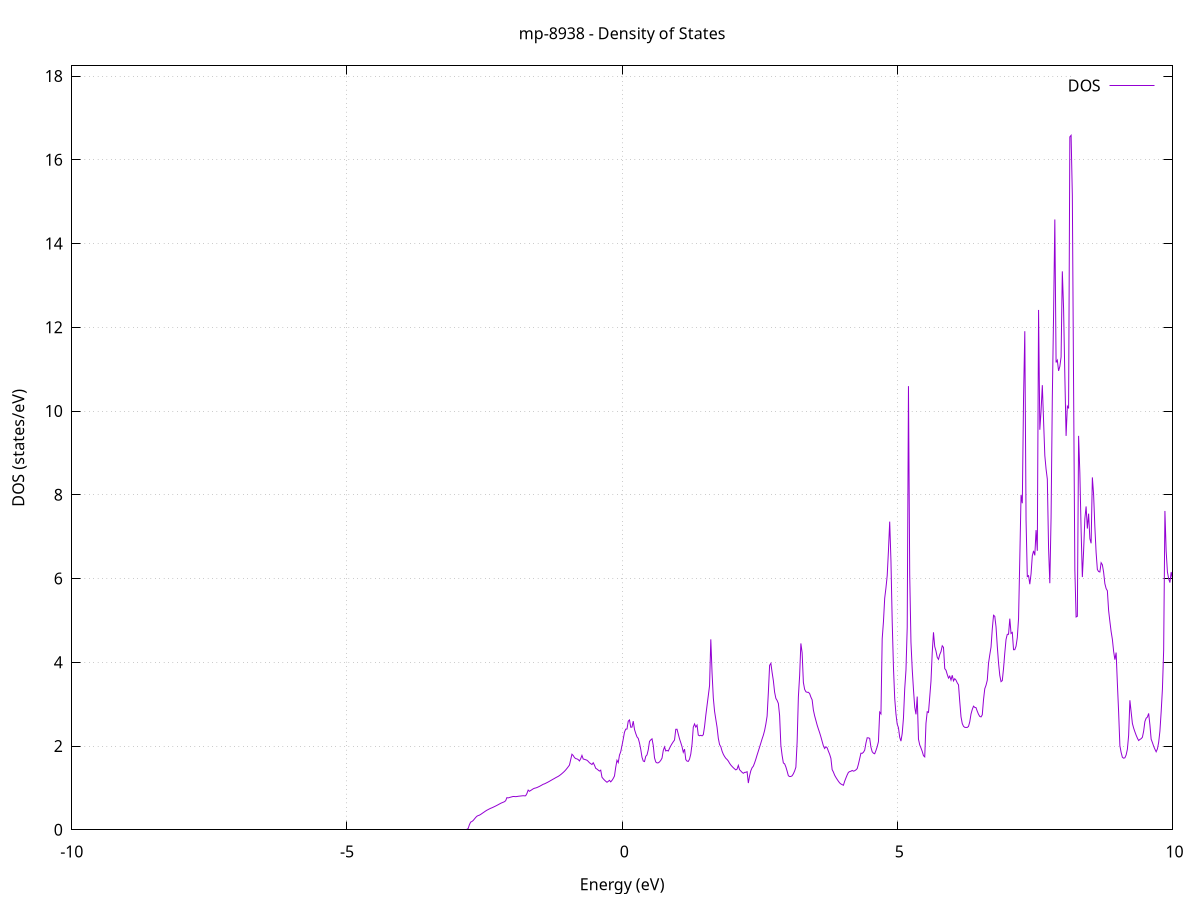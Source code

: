 set title 'mp-8938 - Density of States'
set xlabel 'Energy (eV)'
set ylabel 'DOS (states/eV)'
set grid
set xrange [-10:10]
set yrange [0:18.242]
set xzeroaxis lt -1
set terminal png size 800,600
set output 'mp-8938_dos_gnuplot.png'
plot '-' using 1:2 with lines title 'DOS'
-26.415900 0.000000
-26.393200 0.000000
-26.370400 0.000000
-26.347700 0.000000
-26.325000 0.000000
-26.302200 0.000000
-26.279500 0.000000
-26.256800 0.000000
-26.234000 0.000000
-26.211300 0.000000
-26.188600 0.000000
-26.165800 0.000000
-26.143100 0.000000
-26.120400 0.000000
-26.097700 0.000000
-26.074900 0.000000
-26.052200 0.000000
-26.029500 0.000000
-26.006700 0.000000
-25.984000 0.000000
-25.961300 0.000000
-25.938500 0.000000
-25.915800 0.000000
-25.893100 0.000000
-25.870400 0.000000
-25.847600 0.000000
-25.824900 0.000000
-25.802200 0.000000
-25.779400 0.000000
-25.756700 0.000000
-25.734000 0.000000
-25.711200 0.000000
-25.688500 0.000000
-25.665800 0.000000
-25.643000 0.000000
-25.620300 0.000000
-25.597600 0.000000
-25.574900 0.000000
-25.552100 0.000000
-25.529400 0.000000
-25.506700 0.000000
-25.483900 0.000000
-25.461200 0.000000
-25.438500 0.000000
-25.415700 0.000000
-25.393000 0.000000
-25.370300 0.000000
-25.347500 0.000000
-25.324800 0.000000
-25.302100 0.000000
-25.279400 0.000000
-25.256600 0.000000
-25.233900 0.000000
-25.211200 0.000000
-25.188400 0.000000
-25.165700 0.000000
-25.143000 0.000000
-25.120200 0.000000
-25.097500 0.000000
-25.074800 0.000000
-25.052000 0.000000
-25.029300 0.000000
-25.006600 0.000000
-24.983900 0.000000
-24.961100 0.000000
-24.938400 0.000000
-24.915700 0.000000
-24.892900 0.000000
-24.870200 0.000000
-24.847500 0.000000
-24.824700 0.000000
-24.802000 0.000000
-24.779300 0.000000
-24.756500 0.000000
-24.733800 0.000000
-24.711100 0.000000
-24.688400 0.000000
-24.665600 0.000000
-24.642900 0.000000
-24.620200 0.000000
-24.597400 0.000000
-24.574700 0.000000
-24.552000 0.000000
-24.529200 0.000000
-24.506500 0.000000
-24.483800 0.000000
-24.461000 0.000000
-24.438300 0.000000
-24.415600 0.000000
-24.392900 0.000000
-24.370100 0.000000
-24.347400 92.145800
-24.324700 109.936200
-24.301900 87.129700
-24.279200 123.820400
-24.256500 15.597000
-24.233700 30.288700
-24.211000 63.829500
-24.188300 59.216100
-24.165600 58.218200
-24.142800 76.439800
-24.120100 69.684400
-24.097400 0.000000
-24.074600 0.000000
-24.051900 0.000000
-24.029200 0.000000
-24.006400 0.000000
-23.983700 0.000000
-23.961000 0.000000
-23.938200 0.000000
-23.915500 0.000000
-23.892800 0.000000
-23.870100 0.000000
-23.847300 0.000000
-23.824600 0.000000
-23.801900 0.000000
-23.779100 0.000000
-23.756400 0.000000
-23.733700 0.000000
-23.710900 0.000000
-23.688200 0.000000
-23.665500 0.000000
-23.642700 0.000000
-23.620000 0.000000
-23.597300 0.000000
-23.574600 0.000000
-23.551800 0.000000
-23.529100 0.000000
-23.506400 0.000000
-23.483600 0.000000
-23.460900 0.000000
-23.438200 0.000000
-23.415400 0.000000
-23.392700 0.000000
-23.370000 0.000000
-23.347200 0.000000
-23.324500 0.000000
-23.301800 0.000000
-23.279100 0.000000
-23.256300 0.000000
-23.233600 0.000000
-23.210900 0.000000
-23.188100 0.000000
-23.165400 0.000000
-23.142700 0.000000
-23.119900 0.000000
-23.097200 0.000000
-23.074500 0.000000
-23.051700 0.000000
-23.029000 0.000000
-23.006300 0.000000
-22.983600 0.000000
-22.960800 0.000000
-22.938100 0.000000
-22.915400 0.000000
-22.892600 0.000000
-22.869900 0.000000
-22.847200 0.000000
-22.824400 0.000000
-22.801700 0.000000
-22.779000 0.000000
-22.756200 0.000000
-22.733500 0.000000
-22.710800 0.000000
-22.688100 0.000000
-22.665300 0.000000
-22.642600 0.000000
-22.619900 0.000000
-22.597100 0.000000
-22.574400 0.000000
-22.551700 0.000000
-22.528900 0.000000
-22.506200 0.000000
-22.483500 0.000000
-22.460700 0.000000
-22.438000 0.000000
-22.415300 0.000000
-22.392600 0.000000
-22.369800 0.000000
-22.347100 0.000000
-22.324400 0.000000
-22.301600 0.000000
-22.278900 0.000000
-22.256200 0.000000
-22.233400 0.000000
-22.210700 0.000000
-22.188000 0.000000
-22.165300 0.000000
-22.142500 0.000000
-22.119800 0.000000
-22.097100 0.000000
-22.074300 0.000000
-22.051600 0.000000
-22.028900 0.000000
-22.006100 0.000000
-21.983400 0.000000
-21.960700 0.000000
-21.937900 0.000000
-21.915200 0.000000
-21.892500 0.000000
-21.869800 0.000000
-21.847000 0.000000
-21.824300 0.000000
-21.801600 0.000000
-21.778800 0.000000
-21.756100 0.000000
-21.733400 0.000000
-21.710600 0.000000
-21.687900 0.000000
-21.665200 0.000000
-21.642400 0.000000
-21.619700 0.000000
-21.597000 0.000000
-21.574300 0.000000
-21.551500 0.000000
-21.528800 0.000000
-21.506100 0.000000
-21.483300 0.000000
-21.460600 0.000000
-21.437900 0.000000
-21.415100 0.000000
-21.392400 0.000000
-21.369700 0.000000
-21.346900 0.000000
-21.324200 0.000000
-21.301500 0.000000
-21.278800 0.000000
-21.256000 0.000000
-21.233300 0.000000
-21.210600 0.000000
-21.187800 0.000000
-21.165100 0.000000
-21.142400 0.000000
-21.119600 0.000000
-21.096900 0.000000
-21.074200 0.000000
-21.051400 0.000000
-21.028700 0.000000
-21.006000 0.000000
-20.983300 0.000000
-20.960500 0.000000
-20.937800 0.000000
-20.915100 0.000000
-20.892300 0.000000
-20.869600 0.000000
-20.846900 0.000000
-20.824100 0.000000
-20.801400 0.000000
-20.778700 0.000000
-20.755900 0.000000
-20.733200 0.000000
-20.710500 0.000000
-20.687800 0.000000
-20.665000 0.000000
-20.642300 0.000000
-20.619600 0.000000
-20.596800 0.000000
-20.574100 0.000000
-20.551400 0.000000
-20.528600 0.000000
-20.505900 0.000000
-20.483200 0.000000
-20.460500 0.000000
-20.437700 0.000000
-20.415000 0.000000
-20.392300 0.000000
-20.369500 0.000000
-20.346800 0.000000
-20.324100 0.000000
-20.301300 0.000000
-20.278600 0.000000
-20.255900 0.000000
-20.233100 0.000000
-20.210400 0.000000
-20.187700 0.000000
-20.165000 0.000000
-20.142200 0.000000
-20.119500 0.000000
-20.096800 0.000000
-20.074000 0.000000
-20.051300 0.000000
-20.028600 0.000000
-20.005800 0.000000
-19.983100 0.000000
-19.960400 0.000000
-19.937600 0.000000
-19.914900 0.000000
-19.892200 0.000000
-19.869500 0.000000
-19.846700 0.000000
-19.824000 0.000000
-19.801300 0.000000
-19.778500 0.000000
-19.755800 0.000000
-19.733100 0.000000
-19.710300 0.000000
-19.687600 0.000000
-19.664900 0.000000
-19.642100 0.000000
-19.619400 0.000000
-19.596700 0.000000
-19.574000 0.000000
-19.551200 0.000000
-19.528500 0.000000
-19.505800 0.000000
-19.483000 0.000000
-19.460300 0.000000
-19.437600 0.000000
-19.414800 0.000000
-19.392100 0.000000
-19.369400 0.000000
-19.346600 0.000000
-19.323900 0.000000
-19.301200 0.000000
-19.278500 0.000000
-19.255700 0.000000
-19.233000 0.000000
-19.210300 0.000000
-19.187500 0.000000
-19.164800 0.000000
-19.142100 0.000000
-19.119300 0.000000
-19.096600 0.000000
-19.073900 0.000000
-19.051100 0.000000
-19.028400 0.000000
-19.005700 0.000000
-18.983000 0.000000
-18.960200 0.000000
-18.937500 0.000000
-18.914800 0.000000
-18.892000 0.000000
-18.869300 0.000000
-18.846600 0.000000
-18.823800 0.000000
-18.801100 0.000000
-18.778400 0.000000
-18.755700 0.000000
-18.732900 0.000000
-18.710200 0.000000
-18.687500 0.000000
-18.664700 0.000000
-18.642000 0.000000
-18.619300 0.000000
-18.596500 0.000000
-18.573800 0.000000
-18.551100 0.000000
-18.528300 0.000000
-18.505600 0.000000
-18.482900 0.000000
-18.460200 0.000000
-18.437400 0.000000
-18.414700 0.000000
-18.392000 0.000000
-18.369200 0.000000
-18.346500 0.000000
-18.323800 0.000000
-18.301000 0.000000
-18.278300 0.000000
-18.255600 0.000000
-18.232800 0.000000
-18.210100 0.000000
-18.187400 0.000000
-18.164700 0.000000
-18.141900 0.000000
-18.119200 0.000000
-18.096500 0.000000
-18.073700 0.000000
-18.051000 0.000000
-18.028300 0.000000
-18.005500 0.000000
-17.982800 0.000000
-17.960100 0.000000
-17.937300 0.000000
-17.914600 0.000000
-17.891900 0.000000
-17.869200 0.000000
-17.846400 0.000000
-17.823700 0.000000
-17.801000 0.000000
-17.778200 0.000000
-17.755500 0.000000
-17.732800 0.000000
-17.710000 0.000000
-17.687300 0.000000
-17.664600 0.000000
-17.641800 0.000000
-17.619100 0.000000
-17.596400 0.000000
-17.573700 0.000000
-17.550900 0.000000
-17.528200 0.000000
-17.505500 0.000000
-17.482700 0.000000
-17.460000 0.000000
-17.437300 0.000000
-17.414500 0.000000
-17.391800 0.000000
-17.369100 0.000000
-17.346300 0.000000
-17.323600 0.000000
-17.300900 0.000000
-17.278200 0.000000
-17.255400 0.000000
-17.232700 0.000000
-17.210000 0.000000
-17.187200 0.000000
-17.164500 0.000000
-17.141800 0.000000
-17.119000 0.000000
-17.096300 0.000000
-17.073600 0.000000
-17.050900 0.000000
-17.028100 0.000000
-17.005400 0.000000
-16.982700 0.000000
-16.959900 0.000000
-16.937200 0.000000
-16.914500 0.000000
-16.891700 0.000000
-16.869000 0.000000
-16.846300 0.000000
-16.823500 0.000000
-16.800800 0.000000
-16.778100 0.000000
-16.755400 0.000000
-16.732600 0.000000
-16.709900 0.000000
-16.687200 0.000000
-16.664400 0.000000
-16.641700 0.000000
-16.619000 0.000000
-16.596200 0.000000
-16.573500 0.000000
-16.550800 0.000000
-16.528000 0.000000
-16.505300 0.000000
-16.482600 0.000000
-16.459900 0.000000
-16.437100 0.000000
-16.414400 0.000000
-16.391700 0.000000
-16.368900 0.000000
-16.346200 0.000000
-16.323500 0.000000
-16.300700 0.000000
-16.278000 0.000000
-16.255300 0.000000
-16.232500 0.000000
-16.209800 0.000000
-16.187100 0.000000
-16.164400 0.000000
-16.141600 0.000000
-16.118900 0.000000
-16.096200 0.000000
-16.073400 0.000000
-16.050700 0.000000
-16.028000 0.000000
-16.005200 0.000000
-15.982500 0.000000
-15.959800 0.000000
-15.937000 0.000000
-15.914300 0.000000
-15.891600 0.000000
-15.868900 0.000000
-15.846100 0.000000
-15.823400 0.000000
-15.800700 0.000000
-15.777900 0.000000
-15.755200 0.000000
-15.732500 0.000000
-15.709700 0.000000
-15.687000 0.000000
-15.664300 0.000000
-15.641500 0.000000
-15.618800 0.000000
-15.596100 0.000000
-15.573400 0.000000
-15.550600 0.000000
-15.527900 0.000000
-15.505200 0.000000
-15.482400 0.000000
-15.459700 0.000000
-15.437000 0.000000
-15.414200 0.000000
-15.391500 0.000000
-15.368800 0.000000
-15.346100 0.000000
-15.323300 0.000000
-15.300600 0.000000
-15.277900 0.000000
-15.255100 0.000000
-15.232400 0.000000
-15.209700 0.000000
-15.186900 0.000000
-15.164200 0.000000
-15.141500 0.000000
-15.118700 0.000000
-15.096000 0.000000
-15.073300 0.000000
-15.050600 0.000000
-15.027800 0.000000
-15.005100 0.000000
-14.982400 0.000000
-14.959600 0.000000
-14.936900 0.000000
-14.914200 0.000000
-14.891400 0.000000
-14.868700 0.000000
-14.846000 0.000000
-14.823200 0.000000
-14.800500 0.000000
-14.777800 0.000000
-14.755100 0.000000
-14.732300 0.000000
-14.709600 0.000000
-14.686900 0.000000
-14.664100 0.000000
-14.641400 0.000000
-14.618700 0.000000
-14.595900 0.000000
-14.573200 0.000000
-14.550500 0.000000
-14.527700 0.000000
-14.505000 0.000000
-14.482300 0.000000
-14.459600 0.000000
-14.436800 0.000000
-14.414100 0.000000
-14.391400 0.000000
-14.368600 0.000000
-14.345900 0.000000
-14.323200 0.000000
-14.300400 0.000000
-14.277700 0.000000
-14.255000 0.000000
-14.232200 0.000000
-14.209500 0.000000
-14.186800 0.000000
-14.164100 0.000000
-14.141300 0.000000
-14.118600 0.000000
-14.095900 0.000000
-14.073100 0.000000
-14.050400 0.000000
-14.027700 0.000000
-14.004900 0.000000
-13.982200 0.000000
-13.959500 0.000000
-13.936700 0.000000
-13.914000 0.000000
-13.891300 0.000000
-13.868600 0.000000
-13.845800 0.000000
-13.823100 0.000000
-13.800400 0.000000
-13.777600 0.000000
-13.754900 0.000000
-13.732200 0.000000
-13.709400 0.000000
-13.686700 0.000000
-13.664000 0.000000
-13.641300 0.000000
-13.618500 0.000000
-13.595800 0.000000
-13.573100 0.000000
-13.550300 0.000000
-13.527600 0.000000
-13.504900 0.000000
-13.482100 0.000000
-13.459400 0.000000
-13.436700 0.000000
-13.413900 0.000000
-13.391200 0.000000
-13.368500 0.000000
-13.345800 0.000000
-13.323000 0.000000
-13.300300 0.000000
-13.277600 0.000000
-13.254800 0.000000
-13.232100 0.000000
-13.209400 0.000000
-13.186600 0.000000
-13.163900 0.000000
-13.141200 0.000000
-13.118400 0.000000
-13.095700 0.000000
-13.073000 0.000000
-13.050300 0.000000
-13.027500 0.000000
-13.004800 0.000000
-12.982100 0.000000
-12.959300 0.000000
-12.936600 0.000000
-12.913900 0.000000
-12.891100 0.000000
-12.868400 0.000000
-12.845700 0.000000
-12.822900 0.000000
-12.800200 0.000000
-12.777500 0.000000
-12.754800 0.000000
-12.732000 0.000000
-12.709300 0.000000
-12.686600 0.000000
-12.663800 0.000000
-12.641100 0.000000
-12.618400 0.000000
-12.595600 0.000000
-12.572900 0.000000
-12.550200 0.000000
-12.527400 0.000000
-12.504700 0.000000
-12.482000 0.000000
-12.459300 0.000000
-12.436500 0.000000
-12.413800 0.000000
-12.391100 0.000000
-12.368300 0.000000
-12.345600 0.000000
-12.322900 0.000000
-12.300100 0.000000
-12.277400 0.000000
-12.254700 0.000000
-12.231900 0.000000
-12.209200 0.000000
-12.186500 0.000000
-12.163800 0.000000
-12.141000 0.000000
-12.118300 0.000000
-12.095600 0.000000
-12.072800 0.000000
-12.050100 0.000000
-12.027400 0.000000
-12.004600 0.000000
-11.981900 0.000000
-11.959200 0.000000
-11.936500 0.000000
-11.913700 0.000000
-11.891000 0.000000
-11.868300 0.000000
-11.845500 0.000000
-11.822800 0.000000
-11.800100 0.000000
-11.777300 0.000000
-11.754600 0.000000
-11.731900 0.000000
-11.709100 0.000000
-11.686400 0.000000
-11.663700 0.000000
-11.641000 0.000000
-11.618200 0.000000
-11.595500 0.000000
-11.572800 0.000000
-11.550000 0.000000
-11.527300 0.000000
-11.504600 0.000000
-11.481800 0.000000
-11.459100 0.000000
-11.436400 0.000000
-11.413600 0.000000
-11.390900 0.000000
-11.368200 0.000000
-11.345500 0.000000
-11.322700 0.000000
-11.300000 0.000000
-11.277300 0.000000
-11.254500 0.000000
-11.231800 0.000000
-11.209100 0.000000
-11.186300 0.000000
-11.163600 0.000000
-11.140900 0.000000
-11.118100 0.000000
-11.095400 0.000000
-11.072700 0.000000
-11.050000 0.000000
-11.027200 0.000000
-11.004500 0.000000
-10.981800 0.000000
-10.959000 0.000000
-10.936300 0.000000
-10.913600 0.000000
-10.890800 0.000000
-10.868100 0.000000
-10.845400 0.000000
-10.822600 0.000000
-10.799900 0.000000
-10.777200 0.000000
-10.754500 0.000000
-10.731700 0.000000
-10.709000 0.000000
-10.686300 0.000000
-10.663500 0.000000
-10.640800 0.000000
-10.618100 0.000000
-10.595300 0.000000
-10.572600 0.000000
-10.549900 0.000000
-10.527100 0.000000
-10.504400 0.000000
-10.481700 0.000000
-10.459000 0.000000
-10.436200 0.000000
-10.413500 0.000000
-10.390800 0.000000
-10.368000 0.000000
-10.345300 0.000000
-10.322600 0.000000
-10.299800 0.000000
-10.277100 0.000000
-10.254400 0.000000
-10.231700 0.000000
-10.208900 0.000000
-10.186200 0.000000
-10.163500 0.000000
-10.140700 0.000000
-10.118000 0.000000
-10.095300 0.000000
-10.072500 0.000000
-10.049800 0.000000
-10.027100 0.000000
-10.004300 0.000000
-9.981600 0.000000
-9.958900 0.000000
-9.936200 0.000000
-9.913400 0.000000
-9.890700 0.000000
-9.868000 0.000000
-9.845200 0.000000
-9.822500 0.000000
-9.799800 0.000000
-9.777000 0.000000
-9.754300 0.000000
-9.731600 0.000000
-9.708800 0.000000
-9.686100 0.000000
-9.663400 0.000000
-9.640700 0.000000
-9.617900 0.000000
-9.595200 0.000000
-9.572500 0.000000
-9.549700 0.000000
-9.527000 0.000000
-9.504300 0.000000
-9.481500 0.000000
-9.458800 0.000000
-9.436100 0.000000
-9.413300 0.000000
-9.390600 0.000000
-9.367900 0.000000
-9.345200 0.000000
-9.322400 0.000000
-9.299700 0.000000
-9.277000 0.000000
-9.254200 0.000000
-9.231500 0.000000
-9.208800 0.000000
-9.186000 0.000000
-9.163300 0.000000
-9.140600 0.000000
-9.117800 0.000000
-9.095100 0.000000
-9.072400 0.000000
-9.049700 0.000000
-9.026900 0.000000
-9.004200 0.000000
-8.981500 0.000000
-8.958700 0.000000
-8.936000 0.000000
-8.913300 0.000000
-8.890500 0.000000
-8.867800 0.000000
-8.845100 0.000000
-8.822300 0.000000
-8.799600 0.000000
-8.776900 0.000000
-8.754200 0.000000
-8.731400 0.000000
-8.708700 0.000000
-8.686000 0.000000
-8.663200 0.000000
-8.640500 0.000000
-8.617800 0.000000
-8.595000 0.000000
-8.572300 0.000000
-8.549600 0.000000
-8.526900 0.000000
-8.504100 0.000000
-8.481400 0.000000
-8.458700 0.000000
-8.435900 0.000000
-8.413200 0.000000
-8.390500 0.000000
-8.367700 0.000000
-8.345000 0.000000
-8.322300 0.000000
-8.299500 0.000000
-8.276800 0.000000
-8.254100 0.000000
-8.231400 0.000000
-8.208600 0.000000
-8.185900 0.000000
-8.163200 0.000000
-8.140400 0.000000
-8.117700 0.000000
-8.095000 0.000000
-8.072200 0.000000
-8.049500 0.000000
-8.026800 0.000000
-8.004000 0.000000
-7.981300 0.000000
-7.958600 0.000000
-7.935900 0.000000
-7.913100 0.000000
-7.890400 0.000000
-7.867700 0.000000
-7.844900 0.000000
-7.822200 0.000000
-7.799500 0.000000
-7.776700 0.000000
-7.754000 0.000000
-7.731300 0.000000
-7.708500 0.000000
-7.685800 0.000000
-7.663100 0.000000
-7.640400 0.000000
-7.617600 0.000000
-7.594900 0.000000
-7.572200 0.000000
-7.549400 0.000000
-7.526700 0.000000
-7.504000 0.000000
-7.481200 0.000000
-7.458500 0.000000
-7.435800 0.000000
-7.413000 0.000000
-7.390300 0.000000
-7.367600 0.000000
-7.344900 0.000000
-7.322100 0.000000
-7.299400 0.000000
-7.276700 0.000000
-7.253900 0.000000
-7.231200 0.000000
-7.208500 0.000000
-7.185700 0.000000
-7.163000 0.000000
-7.140300 0.000000
-7.117500 0.000000
-7.094800 0.000000
-7.072100 0.000000
-7.049400 0.000000
-7.026600 0.000000
-7.003900 0.000000
-6.981200 0.000000
-6.958400 0.000000
-6.935700 0.000000
-6.913000 0.000000
-6.890200 0.000000
-6.867500 0.000000
-6.844800 0.000000
-6.822100 0.000000
-6.799300 0.000000
-6.776600 0.000000
-6.753900 0.000000
-6.731100 0.000000
-6.708400 0.000000
-6.685700 0.000000
-6.662900 0.000000
-6.640200 0.000000
-6.617500 0.000000
-6.594700 0.000000
-6.572000 0.000000
-6.549300 0.000000
-6.526600 0.000000
-6.503800 0.000000
-6.481100 0.000000
-6.458400 0.000000
-6.435600 0.000000
-6.412900 0.000000
-6.390200 0.000000
-6.367400 0.000000
-6.344700 0.000000
-6.322000 0.000000
-6.299200 0.000000
-6.276500 0.000000
-6.253800 0.000000
-6.231100 0.000000
-6.208300 0.000000
-6.185600 0.000000
-6.162900 0.000000
-6.140100 0.000000
-6.117400 0.000000
-6.094700 0.000000
-6.071900 0.000000
-6.049200 0.000000
-6.026500 0.000000
-6.003700 0.000000
-5.981000 0.000000
-5.958300 0.000000
-5.935600 0.000000
-5.912800 0.000000
-5.890100 0.000000
-5.867400 0.000000
-5.844600 0.000000
-5.821900 0.000000
-5.799200 0.000000
-5.776400 0.000000
-5.753700 0.000000
-5.731000 0.000000
-5.708200 0.000000
-5.685500 0.000000
-5.662800 0.000000
-5.640100 0.000000
-5.617300 0.000000
-5.594600 0.000000
-5.571900 0.000000
-5.549100 0.000000
-5.526400 0.000000
-5.503700 0.000000
-5.480900 0.000000
-5.458200 0.000000
-5.435500 0.000000
-5.412700 0.000000
-5.390000 0.000000
-5.367300 0.000000
-5.344600 0.000000
-5.321800 0.000000
-5.299100 0.000000
-5.276400 0.000000
-5.253600 0.000000
-5.230900 0.000000
-5.208200 0.000000
-5.185400 0.000000
-5.162700 0.000000
-5.140000 0.000000
-5.117200 0.000000
-5.094500 0.000000
-5.071800 0.000000
-5.049100 0.000000
-5.026300 0.000000
-5.003600 0.000000
-4.980900 0.000000
-4.958100 0.000000
-4.935400 0.000000
-4.912700 0.000000
-4.889900 0.000000
-4.867200 0.000000
-4.844500 0.000000
-4.821800 0.000000
-4.799000 0.000000
-4.776300 0.000000
-4.753600 0.000000
-4.730800 0.000000
-4.708100 0.000000
-4.685400 0.000000
-4.662600 0.000000
-4.639900 0.000000
-4.617200 0.000000
-4.594400 0.000000
-4.571700 0.000000
-4.549000 0.000000
-4.526300 0.000000
-4.503500 0.000000
-4.480800 0.000000
-4.458100 0.000000
-4.435300 0.000000
-4.412600 0.000000
-4.389900 0.000000
-4.367100 0.000000
-4.344400 0.000000
-4.321700 0.000000
-4.298900 0.000000
-4.276200 0.000000
-4.253500 0.000000
-4.230800 0.000000
-4.208000 0.000000
-4.185300 0.000000
-4.162600 0.000000
-4.139800 0.000000
-4.117100 0.000000
-4.094400 0.000000
-4.071600 0.000000
-4.048900 0.000000
-4.026200 0.000000
-4.003400 0.000000
-3.980700 0.000000
-3.958000 0.000000
-3.935300 0.000000
-3.912500 0.000000
-3.889800 0.000000
-3.867100 0.000000
-3.844300 0.000000
-3.821600 0.000000
-3.798900 0.000000
-3.776100 0.000000
-3.753400 0.000000
-3.730700 0.000000
-3.707900 0.000000
-3.685200 0.000000
-3.662500 0.000000
-3.639800 0.000000
-3.617000 0.000000
-3.594300 0.000000
-3.571600 0.000000
-3.548800 0.000000
-3.526100 0.000000
-3.503400 0.000000
-3.480600 0.000000
-3.457900 0.000000
-3.435200 0.000000
-3.412400 0.000000
-3.389700 0.000000
-3.367000 0.000000
-3.344300 0.000000
-3.321500 0.000000
-3.298800 0.000000
-3.276100 0.000000
-3.253300 0.000000
-3.230600 0.000000
-3.207900 0.000000
-3.185100 0.000000
-3.162400 0.000000
-3.139700 0.000000
-3.117000 0.000000
-3.094200 0.000000
-3.071500 0.000000
-3.048800 0.000000
-3.026000 0.000000
-3.003300 0.000000
-2.980600 0.000000
-2.957800 0.000000
-2.935100 0.000000
-2.912400 0.000000
-2.889600 0.000000
-2.866900 0.000000
-2.844200 0.000000
-2.821500 0.000000
-2.798700 0.028700
-2.776000 0.117200
-2.753300 0.182500
-2.730500 0.197000
-2.707800 0.220600
-2.685100 0.255900
-2.662300 0.292600
-2.639600 0.322700
-2.616900 0.339200
-2.594100 0.348400
-2.571400 0.365900
-2.548700 0.386600
-2.526000 0.407200
-2.503200 0.427700
-2.480500 0.448400
-2.457800 0.467100
-2.435000 0.482300
-2.412300 0.498400
-2.389600 0.513000
-2.366800 0.524600
-2.344100 0.538400
-2.321400 0.552800
-2.298600 0.567300
-2.275900 0.582600
-2.253200 0.598400
-2.230500 0.615000
-2.207700 0.631300
-2.185000 0.644900
-2.162300 0.656900
-2.139500 0.670100
-2.116800 0.693800
-2.094100 0.767500
-2.071300 0.760900
-2.048600 0.770100
-2.025900 0.778700
-2.003100 0.787200
-1.980400 0.795400
-1.957700 0.793800
-1.935000 0.790700
-1.912200 0.794300
-1.889500 0.799800
-1.866800 0.803300
-1.844000 0.806500
-1.821300 0.810000
-1.798600 0.813500
-1.775800 0.810000
-1.753100 0.812500
-1.730400 0.865900
-1.707600 0.947700
-1.684900 0.919300
-1.662200 0.938100
-1.639500 0.957600
-1.616700 0.977600
-1.594000 0.991200
-1.571300 0.998300
-1.548500 1.008400
-1.525800 1.021800
-1.503100 1.036200
-1.480300 1.052300
-1.457600 1.069000
-1.434900 1.086300
-1.412200 1.095800
-1.389400 1.110400
-1.366700 1.125300
-1.344000 1.140800
-1.321200 1.157500
-1.298500 1.175100
-1.275800 1.192300
-1.253000 1.209400
-1.230300 1.225500
-1.207600 1.243400
-1.184800 1.259400
-1.162100 1.274900
-1.139400 1.294500
-1.116700 1.316900
-1.093900 1.342100
-1.071200 1.368300
-1.048500 1.396300
-1.025700 1.428700
-1.003000 1.464900
-0.980300 1.503600
-0.957500 1.544400
-0.934800 1.674500
-0.912100 1.804200
-0.889300 1.774100
-0.866600 1.725200
-0.843900 1.699600
-0.821200 1.692800
-0.798400 1.675900
-0.775700 1.643400
-0.753000 1.698300
-0.730200 1.775900
-0.707500 1.689900
-0.684800 1.681900
-0.662000 1.672100
-0.639300 1.660800
-0.616600 1.634400
-0.593800 1.599900
-0.571100 1.579100
-0.548400 1.557900
-0.525700 1.600800
-0.502900 1.542600
-0.480200 1.467700
-0.457500 1.449500
-0.434700 1.424500
-0.412000 1.401700
-0.389300 1.423500
-0.366500 1.255400
-0.343800 1.218400
-0.321100 1.186300
-0.298300 1.158400
-0.275600 1.134700
-0.252900 1.155800
-0.230200 1.180700
-0.207400 1.144100
-0.184700 1.178900
-0.162000 1.225400
-0.139200 1.284500
-0.116500 1.494300
-0.093800 1.659300
-0.071000 1.604200
-0.048300 1.783800
-0.025600 1.863400
-0.002800 2.010000
0.019900 2.166200
0.042600 2.331500
0.065300 2.403200
0.088100 2.405800
0.110800 2.593300
0.133500 2.622300
0.156300 2.448600
0.179000 2.451800
0.201700 2.593600
0.224500 2.395100
0.247200 2.299200
0.269900 2.218300
0.292600 2.181900
0.315400 2.072000
0.338100 1.921700
0.360800 1.731600
0.383600 1.641500
0.406300 1.628800
0.429000 1.753900
0.451800 1.788500
0.474500 1.909200
0.497200 2.109800
0.520000 2.146700
0.542700 2.172000
0.565400 2.011400
0.588100 1.717500
0.610900 1.619000
0.633600 1.597000
0.656300 1.598300
0.679100 1.620800
0.701800 1.657700
0.724500 1.710800
0.747300 1.892800
0.770000 1.979100
0.792700 1.882300
0.815500 1.895600
0.838200 1.880200
0.860900 1.945600
0.883600 2.004800
0.906400 2.056400
0.929100 2.102700
0.951800 2.143600
0.974600 2.399600
0.997300 2.400500
1.020000 2.284100
1.042800 2.170200
1.065500 2.080900
1.088200 1.982600
1.111000 1.850500
1.133700 1.926000
1.156400 1.676000
1.179100 1.639700
1.201900 1.632800
1.224600 1.687700
1.247300 1.808400
1.270100 2.045700
1.292800 2.451200
1.315500 2.527000
1.338300 2.453100
1.361000 2.499300
1.383700 2.261300
1.406500 2.245000
1.429200 2.256100
1.451900 2.243000
1.474600 2.269400
1.497400 2.466100
1.520100 2.733800
1.542800 2.970100
1.565600 3.203800
1.588300 3.442600
1.611000 4.548000
1.633800 3.743400
1.656500 3.149000
1.679200 2.830000
1.702000 2.637700
1.724700 2.448500
1.747400 2.184800
1.770100 2.035400
1.792900 1.983400
1.815600 1.877300
1.838300 1.802900
1.861100 1.749800
1.883800 1.706600
1.906500 1.678400
1.929300 1.641100
1.952000 1.588400
1.974700 1.546400
1.997400 1.512700
2.020200 1.481700
2.042900 1.454200
2.065600 1.430000
2.088400 1.448900
2.111100 1.537900
2.133800 1.434800
2.156600 1.402900
2.179300 1.371600
2.202000 1.348700
2.224800 1.370700
2.247500 1.373100
2.270200 1.386300
2.292900 1.116000
2.315700 1.289900
2.338400 1.410200
2.361100 1.481100
2.383900 1.518700
2.406600 1.596500
2.429300 1.686400
2.452100 1.785500
2.474800 1.878900
2.497500 1.974900
2.520300 2.071900
2.543000 2.169600
2.565700 2.258700
2.588400 2.370200
2.611200 2.524200
2.633900 2.713900
2.656600 3.278600
2.679400 3.926000
2.702100 3.974700
2.724800 3.756800
2.747600 3.561700
2.770300 3.286800
2.793000 3.138300
2.815800 3.088400
2.838500 3.015900
2.861200 2.727700
2.883900 2.015800
2.906700 1.774500
2.929400 1.595400
2.952100 1.575500
2.974900 1.501500
2.997600 1.400300
3.020300 1.290500
3.043100 1.271100
3.065800 1.273000
3.088500 1.289100
3.111300 1.337300
3.134000 1.404000
3.156700 1.493600
3.179400 2.093100
3.202200 3.174500
3.224900 3.679900
3.247600 4.450500
3.270400 4.225400
3.293100 3.519000
3.315800 3.353700
3.338600 3.296000
3.361300 3.283400
3.384000 3.283600
3.406800 3.252200
3.429500 3.167700
3.452200 3.102800
3.474900 2.858700
3.497700 2.720600
3.520400 2.610700
3.543100 2.499500
3.565900 2.405400
3.588600 2.317300
3.611300 2.218800
3.634100 2.110300
3.656800 2.002700
3.679500 1.941100
3.702200 1.983300
3.725000 1.958000
3.747700 1.875100
3.770400 1.802400
3.793200 1.705600
3.815900 1.436300
3.838600 1.378500
3.861400 1.302600
3.884100 1.250300
3.906800 1.203000
3.929600 1.158500
3.952300 1.118800
3.975000 1.093600
3.997700 1.077500
4.020500 1.063100
4.043200 1.158500
4.065900 1.235900
4.088700 1.309500
4.111400 1.370700
4.134100 1.389600
4.156900 1.398000
4.179600 1.416600
4.202300 1.399900
4.225100 1.409600
4.247800 1.430100
4.270500 1.460300
4.293200 1.566200
4.316000 1.697300
4.338700 1.828600
4.361400 1.825000
4.384200 1.850900
4.406900 1.901000
4.429600 2.069000
4.452400 2.196400
4.475100 2.195100
4.497800 2.183600
4.520600 1.972600
4.543300 1.863900
4.566000 1.828700
4.588700 1.815300
4.611500 1.892500
4.634200 1.983500
4.656900 2.103600
4.679700 2.810000
4.702400 2.767400
4.725100 4.560600
4.747900 4.966400
4.770600 5.529600
4.793300 5.775600
4.816100 6.068600
4.838800 6.663400
4.861500 7.358500
4.884200 6.428000
4.907000 4.970900
4.929700 3.883200
4.952400 3.142300
4.975200 2.763900
4.997900 2.523000
5.020600 2.437300
5.043400 2.209400
5.066100 2.116400
5.088800 2.299300
5.111600 2.668400
5.134300 3.363200
5.157000 3.810200
5.179700 4.829000
5.202500 10.593600
5.225200 6.085600
5.247900 4.475800
5.270700 3.835300
5.293400 3.351800
5.316100 2.928100
5.338900 2.756600
5.361600 3.181200
5.384300 2.163200
5.407000 2.027200
5.429800 1.952600
5.452500 1.872100
5.475200 1.769100
5.498000 1.741000
5.520700 2.541300
5.543400 2.819000
5.566200 2.803500
5.588900 3.169300
5.611600 3.548000
5.634400 4.234000
5.657100 4.715200
5.679800 4.375000
5.702500 4.268600
5.725300 4.117700
5.748000 4.069300
5.770700 4.182800
5.793500 4.254200
5.816200 4.393700
5.838900 4.354800
5.861700 3.847300
5.884400 3.809900
5.907100 3.709400
5.929900 3.622500
5.952600 3.668600
5.975300 3.574900
5.998000 3.690400
6.020800 3.555000
6.043500 3.607800
6.066200 3.573700
6.089000 3.508300
6.111700 3.461600
6.134400 3.063300
6.157200 2.697800
6.179900 2.537000
6.202600 2.470500
6.225400 2.446100
6.248100 2.443200
6.270800 2.444600
6.293500 2.468400
6.316300 2.577600
6.339000 2.765200
6.361700 2.872900
6.384500 2.952000
6.407200 2.922700
6.429900 2.915600
6.452700 2.830100
6.475400 2.757600
6.498100 2.706700
6.520900 2.695400
6.543600 2.744500
6.566300 3.108400
6.589000 3.368500
6.611800 3.451500
6.634500 3.570700
6.657200 3.977200
6.680000 4.178800
6.702700 4.361800
6.725400 4.792500
6.748200 5.123000
6.770900 5.097200
6.793600 4.845300
6.816400 4.382300
6.839100 3.984100
6.861800 3.686500
6.884500 3.537500
6.907300 3.562200
6.930000 3.851700
6.952700 4.221200
6.975500 4.545600
6.998200 4.667100
7.020900 4.667800
7.043700 5.041300
7.066400 4.688400
7.089100 4.712600
7.111800 4.300200
7.134600 4.301000
7.157300 4.383100
7.180000 4.589100
7.202800 5.042700
7.225500 6.484300
7.248200 7.997000
7.271000 7.797400
7.293700 10.318600
7.316400 11.905200
7.339200 7.392100
7.361900 6.046800
7.384600 6.068000
7.407300 5.864900
7.430100 6.113400
7.452800 6.543100
7.475500 6.660100
7.498300 6.553100
7.521000 7.156200
7.543700 6.662900
7.566500 12.414300
7.589200 9.552500
7.611900 10.005100
7.634700 10.617400
7.657400 9.766500
7.680100 8.935000
7.702800 8.613500
7.725600 8.373400
7.748300 6.720800
7.771000 5.887800
7.793800 7.455700
7.816500 10.331600
7.839200 12.291500
7.862000 14.574000
7.884700 11.159800
7.907400 11.214100
7.930200 10.959100
7.952900 11.062600
7.975600 11.289500
7.998300 13.334800
8.021100 12.439400
8.043800 10.841900
8.066500 9.405200
8.089300 10.114700
8.112000 10.062400
8.134700 16.547000
8.157500 16.583300
8.180200 15.150200
8.202900 10.566000
8.225700 6.207000
8.248400 5.081600
8.271100 5.097600
8.293800 9.407100
8.316600 8.521600
8.339300 7.160800
8.362000 6.035300
8.384800 6.658100
8.407500 7.427500
8.430200 7.721700
8.453000 7.193500
8.475700 7.549700
8.498400 6.954600
8.521200 6.841200
8.543900 8.415000
8.566600 8.005600
8.589300 7.233300
8.612100 6.619800
8.634800 6.214800
8.657500 6.166300
8.680300 6.155900
8.703000 6.377400
8.725700 6.329300
8.748500 6.148500
8.771200 5.876800
8.793900 5.761400
8.816600 5.707200
8.839400 5.233900
8.862100 4.976100
8.884800 4.734100
8.907600 4.546600
8.930300 4.261700
8.953000 4.062500
8.975800 4.231900
8.998500 3.491300
9.021200 2.810600
9.044000 2.007700
9.066700 1.847500
9.089400 1.731500
9.112100 1.709400
9.134900 1.718800
9.157600 1.787000
9.180300 1.924000
9.203100 2.256000
9.225800 3.092500
9.248500 2.814200
9.271300 2.539300
9.294000 2.428000
9.316700 2.339500
9.339500 2.257900
9.362200 2.187800
9.384900 2.131200
9.407600 2.156600
9.430400 2.175100
9.453100 2.209400
9.475800 2.355100
9.498600 2.585500
9.521300 2.664600
9.544000 2.690900
9.566800 2.778800
9.589500 2.504300
9.612200 2.163000
9.635000 2.082900
9.657700 1.994200
9.680400 1.924300
9.703100 1.862800
9.725900 1.930800
9.748600 2.088000
9.771300 2.354900
9.794100 2.819000
9.816800 3.356900
9.839500 4.290800
9.862300 7.613300
9.885000 6.653600
9.907700 6.157600
9.930500 5.991800
9.953200 5.903000
9.975900 6.155900
9.998600 6.000300
10.021400 5.688400
10.044100 5.071300
10.066800 4.302100
10.089600 4.592300
10.112300 2.212500
10.135000 2.414800
10.157800 3.409900
10.180500 1.738000
10.203200 1.857300
10.226000 2.117200
10.248700 2.972000
10.271400 2.852700
10.294100 2.676500
10.316900 2.709100
10.339600 2.626400
10.362300 2.582400
10.385100 2.612200
10.407800 2.543100
10.430500 2.509800
10.453300 2.551200
10.476000 2.628600
10.498700 3.427000
10.521400 3.698100
10.544200 3.066400
10.566900 2.847500
10.589600 2.725100
10.612400 2.404000
10.635100 2.198400
10.657800 2.190100
10.680600 1.680100
10.703300 1.291800
10.726000 1.127000
10.748800 0.947100
10.771500 0.855100
10.794200 0.778000
10.816900 0.701900
10.839700 0.622100
10.862400 0.565800
10.885100 0.511200
10.907900 0.455200
10.930600 0.398400
10.953300 0.343700
10.976100 0.302600
10.998800 0.287600
11.021500 0.183600
11.044300 0.095800
11.067000 0.024300
11.089700 0.000000
11.112400 0.000000
11.135200 0.000000
11.157900 0.000000
11.180600 0.000000
11.203400 0.003100
11.226100 0.027800
11.248800 0.076900
11.271600 0.150800
11.294300 0.260300
11.317000 0.354700
11.339800 0.399600
11.362500 0.439400
11.385200 0.531600
11.407900 0.632700
11.430700 0.742200
11.453400 0.866100
11.476100 1.045800
11.498900 1.507900
11.521600 2.188300
11.544300 8.170000
11.567100 7.733300
11.589800 8.442900
11.612500 9.072500
11.635300 8.009300
11.658000 6.361900
11.680700 4.674100
11.703400 2.260900
11.726200 2.080500
11.748900 2.399700
11.771600 1.938300
11.794400 4.443800
11.817100 8.313600
11.839800 7.329600
11.862600 7.922700
11.885300 9.160300
11.908000 7.056400
11.930800 5.288600
11.953500 4.730300
11.976200 4.246600
11.998900 3.423700
12.021700 3.209200
12.044400 4.272500
12.067100 7.804700
12.089900 8.603700
12.112600 8.294800
12.135300 7.775100
12.158100 6.493200
12.180800 5.719500
12.203500 5.300300
12.226300 5.429200
12.249000 5.883000
12.271700 6.259300
12.294400 6.589400
12.317200 7.272400
12.339900 7.146100
12.362600 7.996400
12.385400 8.287800
12.408100 7.865800
12.430800 8.093400
12.453600 8.903800
12.476300 8.472500
12.499000 7.317700
12.521700 6.173700
12.544500 5.687100
12.567200 5.075100
12.589900 4.676800
12.612700 4.451000
12.635400 4.757500
12.658100 4.909900
12.680900 5.897000
12.703600 6.011100
12.726300 6.161200
12.749100 6.186200
12.771800 6.406400
12.794500 7.166100
12.817200 8.105900
12.840000 8.500500
12.862700 8.293100
12.885400 7.100900
12.908200 6.550300
12.930900 5.764400
12.953600 4.797700
12.976400 3.503200
12.999100 2.977100
13.021800 2.305000
13.044600 2.031700
13.067300 4.636600
13.090000 6.067100
13.112700 7.251500
13.135500 7.820800
13.158200 8.243300
13.180900 9.111400
13.203700 9.280400
13.226400 8.907500
13.249100 8.680700
13.271900 7.463300
13.294600 6.802600
13.317300 6.223300
13.340100 5.758900
13.362800 5.026300
13.385500 3.790700
13.408200 2.636200
13.431000 2.135000
13.453700 2.894500
13.476400 3.003100
13.499200 3.209900
13.521900 4.434300
13.544600 5.007800
13.567400 6.121300
13.590100 6.578900
13.612800 6.886400
13.635600 6.834500
13.658300 6.978400
13.681000 5.354400
13.703700 5.693800
13.726500 6.623000
13.749200 6.418300
13.771900 6.217200
13.794700 6.380600
13.817400 5.769300
13.840100 6.241000
13.862900 8.565300
13.885600 8.465500
13.908300 8.011000
13.931100 8.013600
13.953800 7.630900
13.976500 6.659500
13.999200 6.792500
14.022000 6.511600
14.044700 6.656500
14.067400 6.757500
14.090200 6.977100
14.112900 6.226600
14.135600 5.764100
14.158400 6.247700
14.181100 5.289200
14.203800 4.622600
14.226500 4.740400
14.249300 5.236800
14.272000 5.936300
14.294700 6.735300
14.317500 7.763300
14.340200 7.413100
14.362900 7.327300
14.385700 7.645600
14.408400 6.718800
14.431100 5.884300
14.453900 5.306900
14.476600 4.605800
14.499300 4.643000
14.522000 4.450700
14.544800 4.406700
14.567500 4.665700
14.590200 5.369800
14.613000 6.586200
14.635700 6.322100
14.658400 6.159900
14.681200 5.484200
14.703900 4.981600
14.726600 5.772000
14.749400 4.921600
14.772100 4.562900
14.794800 4.315400
14.817500 4.181600
14.840300 4.313600
14.863000 4.615400
14.885700 5.013500
14.908500 5.564300
14.931200 5.957100
14.953900 5.683200
14.976700 5.125700
14.999400 4.939800
15.022100 5.194900
15.044900 5.233100
15.067600 5.204700
15.090300 5.306700
15.113000 5.508600
15.135800 5.347200
15.158500 4.504200
15.181200 4.210500
15.204000 4.202800
15.226700 4.227100
15.249400 4.373100
15.272200 4.336200
15.294900 3.996000
15.317600 4.005900
15.340400 4.160300
15.363100 4.402200
15.385800 4.757200
15.408500 5.092400
15.431300 5.616600
15.454000 5.685100
15.476700 5.838400
15.499500 5.694400
15.522200 4.895600
15.544900 4.441700
15.567700 3.943000
15.590400 3.574900
15.613100 3.356300
15.635900 3.201900
15.658600 3.005900
15.681300 2.727300
15.704000 2.549300
15.726800 2.756200
15.749500 3.668400
15.772200 4.200300
15.795000 4.887400
15.817700 5.443800
15.840400 5.122000
15.863200 4.685100
15.885900 4.348900
15.908600 4.452700
15.931300 4.085900
15.954100 4.848700
15.976800 4.837900
15.999500 4.596400
16.022300 4.637000
16.045000 4.529200
16.067700 4.143400
16.090500 3.933100
16.113200 3.715200
16.135900 3.716000
16.158700 3.587400
16.181400 3.526100
16.204100 3.495100
16.226800 3.480700
16.249600 3.611700
16.272300 3.597900
16.295000 3.592800
16.317800 3.647200
16.340500 3.559700
16.363200 3.315100
16.386000 3.273800
16.408700 3.253100
16.431400 3.432700
16.454200 3.863300
16.476900 4.500300
16.499600 5.431800
16.522300 4.474000
16.545100 3.635800
16.567800 2.326400
16.590500 1.691900
16.613300 1.167300
16.636000 0.809000
16.658700 0.569300
16.681500 0.440100
16.704200 0.354600
16.726900 0.285700
16.749700 0.247800
16.772400 0.219500
16.795100 0.193400
16.817800 0.169400
16.840600 0.151100
16.863300 0.125400
16.886000 0.097600
16.908800 0.071300
16.931500 0.046600
16.954200 0.023500
16.977000 0.001900
16.999700 0.000000
17.022400 0.000000
17.045200 0.000000
17.067900 0.000000
17.090600 0.000000
17.113300 0.000000
17.136100 0.000000
17.158800 0.000000
17.181500 0.000000
17.204300 0.000000
17.227000 0.000000
17.249700 0.000000
17.272500 0.000000
17.295200 0.000000
17.317900 0.000000
17.340700 0.000000
17.363400 0.000000
17.386100 0.000000
17.408800 0.000000
17.431600 0.000000
17.454300 0.000000
17.477000 0.000000
17.499800 0.000000
17.522500 0.000000
17.545200 0.000000
17.568000 0.000000
17.590700 0.000000
17.613400 0.000000
17.636100 0.000000
17.658900 0.000000
17.681600 0.000000
17.704300 0.000000
17.727100 0.000000
17.749800 0.000000
17.772500 0.000000
17.795300 0.000000
17.818000 0.000000
17.840700 0.000000
17.863500 0.000000
17.886200 0.000000
17.908900 0.000000
17.931600 0.000000
17.954400 0.000000
17.977100 0.000000
17.999800 0.000000
18.022600 0.000000
18.045300 0.000000
18.068000 0.000000
18.090800 0.000000
18.113500 0.000000
18.136200 0.000000
18.159000 0.000000
18.181700 0.000000
18.204400 0.000000
18.227100 0.000000
18.249900 0.000000
18.272600 0.000000
18.295300 0.000000
18.318100 0.000000
18.340800 0.000000
18.363500 0.000000
18.386300 0.000000
18.409000 0.000000
18.431700 0.000000
18.454500 0.000000
18.477200 0.000000
18.499900 0.000000
18.522600 0.000000
18.545400 0.000000
18.568100 0.000000
18.590800 0.000000
18.613600 0.000000
18.636300 0.000000
18.659000 0.000000
18.681800 0.000000
18.704500 0.000000
18.727200 0.000000
18.750000 0.000000
18.772700 0.000000
18.795400 0.000000
18.818100 0.000000
18.840900 0.000000
18.863600 0.000000
18.886300 0.000000
18.909100 0.000000
18.931800 0.000000
18.954500 0.000000
18.977300 0.000000
19.000000 0.000000
19.022700 0.000000
19.045500 0.000000
e
